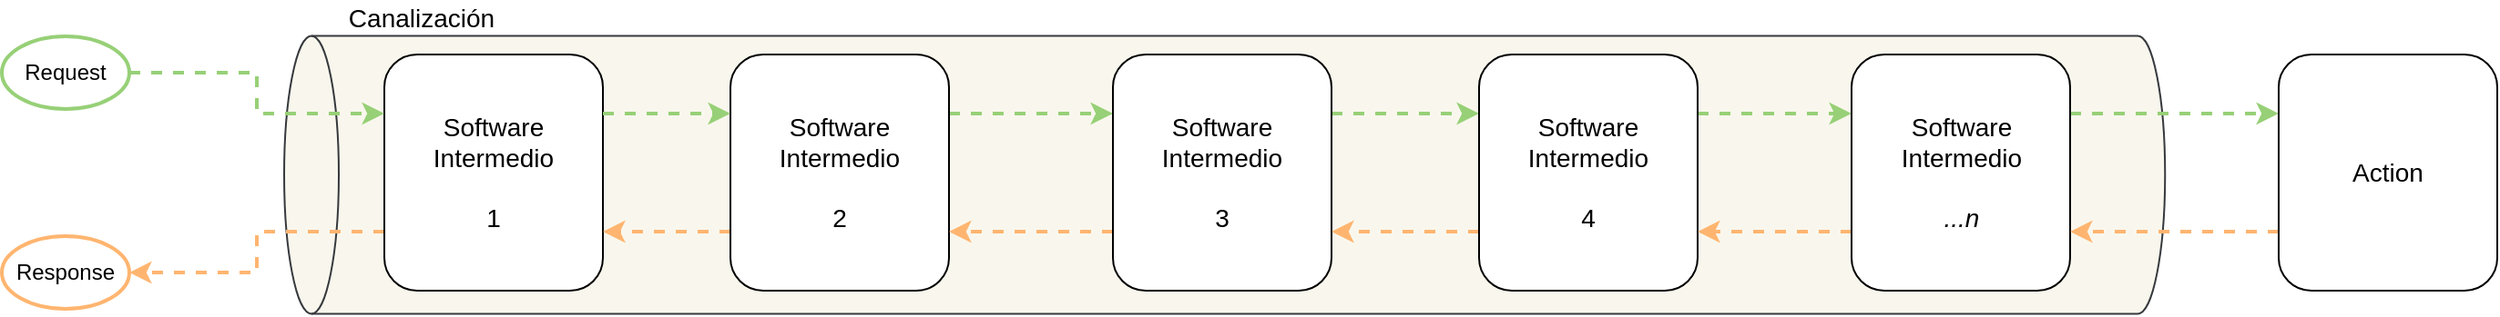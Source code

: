 <mxfile version="13.7.9" type="device" pages="3"><diagram id="6dIF43e49lRh2FfI7rUC" name="Página-1"><mxGraphModel dx="1326" dy="1985" grid="1" gridSize="10" guides="1" tooltips="1" connect="1" arrows="1" fold="1" page="1" pageScale="1" pageWidth="827" pageHeight="1169" math="0" shadow="0"><root><mxCell id="0"/><mxCell id="1" parent="0"/><mxCell id="72trqMxfi8C8a0PHmX9E-63" value="" style="shape=cylinder3;whiteSpace=wrap;html=1;boundedLbl=1;backgroundOutline=1;size=15;labelBackgroundColor=#ffffff;strokeColor=#36393d;strokeWidth=1;fontSize=14;rotation=-90;fillColor=#f9f7ed;" parent="1" vertex="1"><mxGeometry x="904.84" y="-1110.08" width="152.95" height="1032.62" as="geometry"/></mxCell><mxCell id="72trqMxfi8C8a0PHmX9E-65" value="Canalización" style="text;html=1;align=center;verticalAlign=middle;resizable=0;points=[];autosize=1;fontSize=14;" parent="1" vertex="1"><mxGeometry x="490" y="-690" width="100" height="20" as="geometry"/></mxCell><mxCell id="72trqMxfi8C8a0PHmX9E-76" style="edgeStyle=orthogonalEdgeStyle;rounded=0;orthogonalLoop=1;jettySize=auto;html=1;exitX=0;exitY=0.75;exitDx=0;exitDy=0;dashed=1;endSize=6;strokeColor=#FFB570;strokeWidth=2;fontSize=14;entryX=1;entryY=0.5;entryDx=0;entryDy=0;" parent="1" source="72trqMxfi8C8a0PHmX9E-66" target="72trqMxfi8C8a0PHmX9E-82" edge="1"><mxGeometry relative="1" as="geometry"><mxPoint x="400" y="-562.118" as="targetPoint"/></mxGeometry></mxCell><mxCell id="72trqMxfi8C8a0PHmX9E-66" value="Software&lt;br&gt;Intermedio&lt;br&gt;&lt;br&gt;1" style="rounded=1;whiteSpace=wrap;html=1;labelBackgroundColor=#ffffff;strokeColor=#000000;strokeWidth=1;fontSize=14;" parent="1" vertex="1"><mxGeometry x="520" y="-660" width="120" height="130" as="geometry"/></mxCell><mxCell id="72trqMxfi8C8a0PHmX9E-75" style="edgeStyle=orthogonalEdgeStyle;rounded=0;orthogonalLoop=1;jettySize=auto;html=1;exitX=0;exitY=0.75;exitDx=0;exitDy=0;entryX=1;entryY=0.75;entryDx=0;entryDy=0;dashed=1;endSize=6;strokeColor=#FFB570;strokeWidth=2;fontSize=14;" parent="1" source="72trqMxfi8C8a0PHmX9E-67" target="72trqMxfi8C8a0PHmX9E-66" edge="1"><mxGeometry relative="1" as="geometry"/></mxCell><mxCell id="72trqMxfi8C8a0PHmX9E-78" style="edgeStyle=orthogonalEdgeStyle;rounded=0;orthogonalLoop=1;jettySize=auto;html=1;exitX=1;exitY=0.25;exitDx=0;exitDy=0;entryX=0;entryY=0.25;entryDx=0;entryDy=0;dashed=1;endSize=6;strokeWidth=2;fontSize=14;fillColor=#cdeb8b;strokeColor=#97D077;" parent="1" source="72trqMxfi8C8a0PHmX9E-67" target="72trqMxfi8C8a0PHmX9E-68" edge="1"><mxGeometry relative="1" as="geometry"/></mxCell><mxCell id="72trqMxfi8C8a0PHmX9E-67" value="Software&lt;br&gt;Intermedio&lt;br&gt;&lt;br&gt;2" style="rounded=1;whiteSpace=wrap;html=1;labelBackgroundColor=#ffffff;strokeColor=#000000;strokeWidth=1;fontSize=14;" parent="1" vertex="1"><mxGeometry x="710" y="-660" width="120" height="130" as="geometry"/></mxCell><mxCell id="72trqMxfi8C8a0PHmX9E-74" style="edgeStyle=orthogonalEdgeStyle;rounded=0;orthogonalLoop=1;jettySize=auto;html=1;exitX=0;exitY=0.75;exitDx=0;exitDy=0;entryX=1;entryY=0.75;entryDx=0;entryDy=0;dashed=1;endSize=6;strokeColor=#FFB570;strokeWidth=2;fontSize=14;" parent="1" source="72trqMxfi8C8a0PHmX9E-68" target="72trqMxfi8C8a0PHmX9E-67" edge="1"><mxGeometry relative="1" as="geometry"/></mxCell><mxCell id="72trqMxfi8C8a0PHmX9E-79" style="edgeStyle=orthogonalEdgeStyle;rounded=0;orthogonalLoop=1;jettySize=auto;html=1;exitX=1;exitY=0.25;exitDx=0;exitDy=0;entryX=0;entryY=0.25;entryDx=0;entryDy=0;dashed=1;endSize=6;strokeColor=#97D077;strokeWidth=2;fontSize=14;" parent="1" source="72trqMxfi8C8a0PHmX9E-68" target="72trqMxfi8C8a0PHmX9E-69" edge="1"><mxGeometry relative="1" as="geometry"/></mxCell><mxCell id="72trqMxfi8C8a0PHmX9E-68" value="Software&lt;br&gt;Intermedio&lt;br&gt;&lt;br&gt;3" style="rounded=1;whiteSpace=wrap;html=1;labelBackgroundColor=#ffffff;strokeColor=#000000;strokeWidth=1;fontSize=14;" parent="1" vertex="1"><mxGeometry x="920" y="-660" width="120" height="130" as="geometry"/></mxCell><mxCell id="72trqMxfi8C8a0PHmX9E-73" style="edgeStyle=orthogonalEdgeStyle;rounded=0;orthogonalLoop=1;jettySize=auto;html=1;exitX=0;exitY=0.75;exitDx=0;exitDy=0;entryX=1;entryY=0.75;entryDx=0;entryDy=0;dashed=1;endSize=6;strokeColor=#FFB570;strokeWidth=2;fontSize=14;" parent="1" source="72trqMxfi8C8a0PHmX9E-69" target="72trqMxfi8C8a0PHmX9E-68" edge="1"><mxGeometry relative="1" as="geometry"/></mxCell><mxCell id="72trqMxfi8C8a0PHmX9E-80" style="edgeStyle=orthogonalEdgeStyle;rounded=0;orthogonalLoop=1;jettySize=auto;html=1;exitX=1;exitY=0.25;exitDx=0;exitDy=0;entryX=0;entryY=0.25;entryDx=0;entryDy=0;dashed=1;endSize=6;strokeColor=#97D077;strokeWidth=2;fontSize=14;" parent="1" source="72trqMxfi8C8a0PHmX9E-69" target="72trqMxfi8C8a0PHmX9E-70" edge="1"><mxGeometry relative="1" as="geometry"/></mxCell><mxCell id="72trqMxfi8C8a0PHmX9E-69" value="Software&lt;br&gt;Intermedio&lt;br&gt;&lt;br&gt;4" style="rounded=1;whiteSpace=wrap;html=1;labelBackgroundColor=#ffffff;strokeColor=#000000;strokeWidth=1;fontSize=14;" parent="1" vertex="1"><mxGeometry x="1121" y="-660" width="120" height="130" as="geometry"/></mxCell><mxCell id="72trqMxfi8C8a0PHmX9E-72" style="edgeStyle=orthogonalEdgeStyle;rounded=0;orthogonalLoop=1;jettySize=auto;html=1;exitX=0;exitY=0.75;exitDx=0;exitDy=0;entryX=1;entryY=0.75;entryDx=0;entryDy=0;dashed=1;endSize=6;strokeColor=#FFB570;strokeWidth=2;fontSize=14;" parent="1" source="72trqMxfi8C8a0PHmX9E-70" target="72trqMxfi8C8a0PHmX9E-69" edge="1"><mxGeometry relative="1" as="geometry"/></mxCell><mxCell id="72trqMxfi8C8a0PHmX9E-85" style="edgeStyle=orthogonalEdgeStyle;rounded=0;orthogonalLoop=1;jettySize=auto;html=1;exitX=1;exitY=0.25;exitDx=0;exitDy=0;entryX=0;entryY=0.25;entryDx=0;entryDy=0;dashed=1;endSize=6;strokeColor=#97D077;strokeWidth=2;fontSize=14;" parent="1" source="72trqMxfi8C8a0PHmX9E-70" target="72trqMxfi8C8a0PHmX9E-87" edge="1"><mxGeometry relative="1" as="geometry"><mxPoint x="1610.0" y="-635.565" as="targetPoint"/></mxGeometry></mxCell><mxCell id="72trqMxfi8C8a0PHmX9E-70" value="Software&lt;br&gt;Intermedio&lt;br&gt;&lt;br&gt;&lt;i&gt;...n&lt;/i&gt;" style="rounded=1;whiteSpace=wrap;html=1;labelBackgroundColor=#ffffff;strokeColor=#000000;strokeWidth=1;fontSize=14;" parent="1" vertex="1"><mxGeometry x="1325.5" y="-660" width="120" height="130" as="geometry"/></mxCell><mxCell id="72trqMxfi8C8a0PHmX9E-77" style="edgeStyle=orthogonalEdgeStyle;rounded=0;orthogonalLoop=1;jettySize=auto;html=1;exitX=1;exitY=0.25;exitDx=0;exitDy=0;fillColor=#cdeb8b;strokeWidth=2;strokeColor=#97D077;dashed=1;entryX=0;entryY=0.25;entryDx=0;entryDy=0;" parent="1" source="72trqMxfi8C8a0PHmX9E-66" target="72trqMxfi8C8a0PHmX9E-67" edge="1"><mxGeometry relative="1" as="geometry"><mxPoint x="661.25" y="-460" as="sourcePoint"/><mxPoint x="710" y="-620" as="targetPoint"/></mxGeometry></mxCell><mxCell id="72trqMxfi8C8a0PHmX9E-83" style="edgeStyle=orthogonalEdgeStyle;rounded=0;orthogonalLoop=1;jettySize=auto;html=1;exitX=1;exitY=0.5;exitDx=0;exitDy=0;entryX=0;entryY=0.25;entryDx=0;entryDy=0;dashed=1;endSize=6;strokeColor=#97D077;strokeWidth=2;fontSize=14;" parent="1" source="72trqMxfi8C8a0PHmX9E-81" target="72trqMxfi8C8a0PHmX9E-66" edge="1"><mxGeometry relative="1" as="geometry"/></mxCell><mxCell id="72trqMxfi8C8a0PHmX9E-81" value="Request" style="ellipse;whiteSpace=wrap;html=1;strokeWidth=2;strokeColor=#97D077;" parent="1" vertex="1"><mxGeometry x="310" y="-670" width="70" height="40" as="geometry"/></mxCell><mxCell id="72trqMxfi8C8a0PHmX9E-82" value="Response" style="ellipse;whiteSpace=wrap;html=1;strokeColor=#FFB570;strokeWidth=2;" parent="1" vertex="1"><mxGeometry x="310" y="-560" width="70" height="40" as="geometry"/></mxCell><mxCell id="72trqMxfi8C8a0PHmX9E-86" style="edgeStyle=orthogonalEdgeStyle;rounded=0;orthogonalLoop=1;jettySize=auto;html=1;entryX=1;entryY=0.75;entryDx=0;entryDy=0;dashed=1;endSize=6;strokeColor=#FFB570;strokeWidth=2;fontSize=14;exitX=0;exitY=0.75;exitDx=0;exitDy=0;" parent="1" source="72trqMxfi8C8a0PHmX9E-87" target="72trqMxfi8C8a0PHmX9E-70" edge="1"><mxGeometry relative="1" as="geometry"><mxPoint x="1640" y="-556" as="sourcePoint"/><mxPoint x="1251" y="-552.5" as="targetPoint"/><Array as="points"/></mxGeometry></mxCell><mxCell id="72trqMxfi8C8a0PHmX9E-87" value="Action" style="rounded=1;whiteSpace=wrap;html=1;labelBackgroundColor=#ffffff;strokeColor=#000000;strokeWidth=1;fontSize=14;" parent="1" vertex="1"><mxGeometry x="1560" y="-660" width="120" height="130" as="geometry"/></mxCell></root></mxGraphModel></diagram><diagram id="ws50HJ1miaw38tf3yW1u" name="Página-2"><mxGraphModel dx="2205" dy="1019" grid="1" gridSize="10" guides="1" tooltips="1" connect="1" arrows="1" fold="1" page="1" pageScale="1" pageWidth="827" pageHeight="1169" math="0" shadow="0"><root><mxCell id="o5_rW1IcIMlMtEGNrLGR-0"/><mxCell id="o5_rW1IcIMlMtEGNrLGR-1" parent="o5_rW1IcIMlMtEGNrLGR-0"/><mxCell id="cIsX5Zj9_Fi6K4yl-MzQ-0" value="" style="rounded=0;whiteSpace=wrap;html=1;strokeColor=#000000;strokeWidth=1;" parent="o5_rW1IcIMlMtEGNrLGR-1" vertex="1"><mxGeometry x="160" y="60" width="1950" height="730" as="geometry"/></mxCell><mxCell id="cIsX5Zj9_Fi6K4yl-MzQ-1" value="Request" style="ellipse;whiteSpace=wrap;html=1;strokeWidth=2;strokeColor=#97D077;" parent="o5_rW1IcIMlMtEGNrLGR-1" vertex="1"><mxGeometry x="30" y="150" width="70" height="40" as="geometry"/></mxCell><mxCell id="cIsX5Zj9_Fi6K4yl-MzQ-2" value="Response" style="ellipse;whiteSpace=wrap;html=1;strokeColor=#FFB570;strokeWidth=2;" parent="o5_rW1IcIMlMtEGNrLGR-1" vertex="1"><mxGeometry x="30" y="280" width="70" height="40" as="geometry"/></mxCell><mxCell id="cIsX5Zj9_Fi6K4yl-MzQ-3" value="Application" style="text;html=1;align=center;verticalAlign=middle;resizable=0;points=[];autosize=1;labelBackgroundColor=#ffffff;fontStyle=1;fontSize=14;" parent="o5_rW1IcIMlMtEGNrLGR-1" vertex="1"><mxGeometry x="160" y="50" width="90" height="20" as="geometry"/></mxCell><mxCell id="cIsX5Zj9_Fi6K4yl-MzQ-4" value="Initialize Services Singleton" style="rounded=0;whiteSpace=wrap;html=1;strokeColor=#000000;strokeWidth=1;fontStyle=1;fontSize=16;" parent="o5_rW1IcIMlMtEGNrLGR-1" vertex="1"><mxGeometry x="180" y="80" width="1900" height="80" as="geometry"/></mxCell><mxCell id="cIsX5Zj9_Fi6K4yl-MzQ-5" value="Initialize Services Scope" style="rounded=0;whiteSpace=wrap;html=1;strokeColor=#000000;strokeWidth=1;fillOpacity=100;fontStyle=1;fontSize=16;" parent="o5_rW1IcIMlMtEGNrLGR-1" vertex="1"><mxGeometry x="180" y="180" width="1400" height="590" as="geometry"/></mxCell><mxCell id="cIsX5Zj9_Fi6K4yl-MzQ-6" value="Custom Middlewares" style="rounded=1;whiteSpace=wrap;html=1;verticalAlign=top;arcSize=6;fillColor=#eeeeee;strokeColor=#36393d;" parent="o5_rW1IcIMlMtEGNrLGR-1" vertex="1"><mxGeometry x="900" y="610" width="440" height="130" as="geometry"/></mxCell><mxCell id="cIsX5Zj9_Fi6K4yl-MzQ-7" style="edgeStyle=orthogonalEdgeStyle;rounded=0;orthogonalLoop=1;jettySize=auto;html=1;exitX=0.75;exitY=1;exitDx=0;exitDy=0;entryX=0.5;entryY=0;entryDx=0;entryDy=0;fillColor=#cdeb8b;strokeWidth=2;strokeColor=#97D077;dashed=1;" parent="o5_rW1IcIMlMtEGNrLGR-1" source="cIsX5Zj9_Fi6K4yl-MzQ-8" target="cIsX5Zj9_Fi6K4yl-MzQ-11" edge="1"><mxGeometry relative="1" as="geometry"/></mxCell><mxCell id="cIsX5Zj9_Fi6K4yl-MzQ-8" value="ExceptionHandler" style="rounded=0;whiteSpace=wrap;html=1;absoluteArcSize=0;fillColor=#cce5ff;strokeColor=#36393d;" parent="o5_rW1IcIMlMtEGNrLGR-1" vertex="1"><mxGeometry x="190" y="200" width="170" height="40" as="geometry"/></mxCell><mxCell id="cIsX5Zj9_Fi6K4yl-MzQ-9" style="edgeStyle=orthogonalEdgeStyle;rounded=0;orthogonalLoop=1;jettySize=auto;html=1;exitX=0;exitY=0.5;exitDx=0;exitDy=0;entryX=0.25;entryY=1;entryDx=0;entryDy=0;dashed=1;endSize=6;strokeWidth=2;fillColor=#fa6800;strokeColor=#FFB570;" parent="o5_rW1IcIMlMtEGNrLGR-1" source="cIsX5Zj9_Fi6K4yl-MzQ-11" target="cIsX5Zj9_Fi6K4yl-MzQ-8" edge="1"><mxGeometry relative="1" as="geometry"/></mxCell><mxCell id="cIsX5Zj9_Fi6K4yl-MzQ-10" style="edgeStyle=orthogonalEdgeStyle;rounded=0;orthogonalLoop=1;jettySize=auto;html=1;exitX=0.75;exitY=1;exitDx=0;exitDy=0;entryX=0.5;entryY=0;entryDx=0;entryDy=0;dashed=1;endSize=6;strokeColor=#97D077;strokeWidth=2;" parent="o5_rW1IcIMlMtEGNrLGR-1" source="cIsX5Zj9_Fi6K4yl-MzQ-11" target="cIsX5Zj9_Fi6K4yl-MzQ-14" edge="1"><mxGeometry relative="1" as="geometry"/></mxCell><mxCell id="cIsX5Zj9_Fi6K4yl-MzQ-11" value="HSTS" style="rounded=0;whiteSpace=wrap;html=1;fillColor=#cce5ff;strokeColor=#36393d;" parent="o5_rW1IcIMlMtEGNrLGR-1" vertex="1"><mxGeometry x="280" y="280" width="170" height="40" as="geometry"/></mxCell><mxCell id="cIsX5Zj9_Fi6K4yl-MzQ-12" style="edgeStyle=orthogonalEdgeStyle;rounded=0;orthogonalLoop=1;jettySize=auto;html=1;exitX=0;exitY=0.5;exitDx=0;exitDy=0;entryX=0.218;entryY=1.05;entryDx=0;entryDy=0;entryPerimeter=0;dashed=1;endSize=6;strokeWidth=2;fillColor=#fa6800;strokeColor=#FFB570;" parent="o5_rW1IcIMlMtEGNrLGR-1" source="cIsX5Zj9_Fi6K4yl-MzQ-14" target="cIsX5Zj9_Fi6K4yl-MzQ-11" edge="1"><mxGeometry relative="1" as="geometry"/></mxCell><mxCell id="cIsX5Zj9_Fi6K4yl-MzQ-13" style="edgeStyle=orthogonalEdgeStyle;rounded=0;orthogonalLoop=1;jettySize=auto;html=1;exitX=0.75;exitY=1;exitDx=0;exitDy=0;entryX=0.5;entryY=0;entryDx=0;entryDy=0;dashed=1;endSize=6;strokeColor=#97D077;strokeWidth=2;" parent="o5_rW1IcIMlMtEGNrLGR-1" source="cIsX5Zj9_Fi6K4yl-MzQ-14" target="cIsX5Zj9_Fi6K4yl-MzQ-17" edge="1"><mxGeometry relative="1" as="geometry"/></mxCell><mxCell id="cIsX5Zj9_Fi6K4yl-MzQ-14" value="Static Files" style="rounded=0;whiteSpace=wrap;html=1;fillColor=#cce5ff;strokeColor=#36393d;" parent="o5_rW1IcIMlMtEGNrLGR-1" vertex="1"><mxGeometry x="360" y="360" width="170" height="40" as="geometry"/></mxCell><mxCell id="cIsX5Zj9_Fi6K4yl-MzQ-15" style="edgeStyle=orthogonalEdgeStyle;rounded=0;orthogonalLoop=1;jettySize=auto;html=1;exitX=0;exitY=0.5;exitDx=0;exitDy=0;entryX=0.25;entryY=1;entryDx=0;entryDy=0;dashed=1;endSize=6;strokeWidth=2;fillColor=#fa6800;strokeColor=#FFB570;" parent="o5_rW1IcIMlMtEGNrLGR-1" source="cIsX5Zj9_Fi6K4yl-MzQ-17" target="cIsX5Zj9_Fi6K4yl-MzQ-14" edge="1"><mxGeometry relative="1" as="geometry"/></mxCell><mxCell id="cIsX5Zj9_Fi6K4yl-MzQ-16" style="edgeStyle=orthogonalEdgeStyle;rounded=0;orthogonalLoop=1;jettySize=auto;html=1;exitX=0.75;exitY=1;exitDx=0;exitDy=0;dashed=1;endSize=6;strokeColor=#97D077;strokeWidth=2;" parent="o5_rW1IcIMlMtEGNrLGR-1" source="cIsX5Zj9_Fi6K4yl-MzQ-17" target="cIsX5Zj9_Fi6K4yl-MzQ-20" edge="1"><mxGeometry relative="1" as="geometry"/></mxCell><mxCell id="cIsX5Zj9_Fi6K4yl-MzQ-17" value="Routing" style="rounded=0;whiteSpace=wrap;html=1;fillColor=#cce5ff;strokeColor=#36393d;" parent="o5_rW1IcIMlMtEGNrLGR-1" vertex="1"><mxGeometry x="440" y="440" width="170" height="40" as="geometry"/></mxCell><mxCell id="cIsX5Zj9_Fi6K4yl-MzQ-18" style="edgeStyle=orthogonalEdgeStyle;rounded=0;orthogonalLoop=1;jettySize=auto;html=1;exitX=0;exitY=0.5;exitDx=0;exitDy=0;entryX=0.25;entryY=1;entryDx=0;entryDy=0;dashed=1;endSize=6;strokeWidth=2;fillColor=#fa6800;strokeColor=#FFB570;" parent="o5_rW1IcIMlMtEGNrLGR-1" source="cIsX5Zj9_Fi6K4yl-MzQ-20" target="cIsX5Zj9_Fi6K4yl-MzQ-17" edge="1"><mxGeometry relative="1" as="geometry"/></mxCell><mxCell id="cIsX5Zj9_Fi6K4yl-MzQ-19" style="edgeStyle=orthogonalEdgeStyle;rounded=0;orthogonalLoop=1;jettySize=auto;html=1;exitX=0.75;exitY=1;exitDx=0;exitDy=0;entryX=0.5;entryY=0;entryDx=0;entryDy=0;dashed=1;endSize=6;strokeColor=#97D077;strokeWidth=2;" parent="o5_rW1IcIMlMtEGNrLGR-1" source="cIsX5Zj9_Fi6K4yl-MzQ-20" target="cIsX5Zj9_Fi6K4yl-MzQ-23" edge="1"><mxGeometry relative="1" as="geometry"/></mxCell><mxCell id="cIsX5Zj9_Fi6K4yl-MzQ-20" value="CORS" style="rounded=0;whiteSpace=wrap;html=1;fillColor=#cce5ff;strokeColor=#36393d;" parent="o5_rW1IcIMlMtEGNrLGR-1" vertex="1"><mxGeometry x="530" y="520" width="170" height="40" as="geometry"/></mxCell><mxCell id="cIsX5Zj9_Fi6K4yl-MzQ-21" style="edgeStyle=orthogonalEdgeStyle;rounded=0;orthogonalLoop=1;jettySize=auto;html=1;exitX=0;exitY=0.5;exitDx=0;exitDy=0;entryX=0.25;entryY=1;entryDx=0;entryDy=0;dashed=1;endSize=6;strokeWidth=2;fillColor=#fa6800;strokeColor=#FFB570;" parent="o5_rW1IcIMlMtEGNrLGR-1" source="cIsX5Zj9_Fi6K4yl-MzQ-23" target="cIsX5Zj9_Fi6K4yl-MzQ-20" edge="1"><mxGeometry relative="1" as="geometry"/></mxCell><mxCell id="cIsX5Zj9_Fi6K4yl-MzQ-22" style="edgeStyle=orthogonalEdgeStyle;rounded=0;orthogonalLoop=1;jettySize=auto;html=1;exitX=0.75;exitY=1;exitDx=0;exitDy=0;entryX=0.5;entryY=0;entryDx=0;entryDy=0;dashed=1;endSize=6;strokeColor=#97D077;strokeWidth=2;" parent="o5_rW1IcIMlMtEGNrLGR-1" source="cIsX5Zj9_Fi6K4yl-MzQ-23" target="cIsX5Zj9_Fi6K4yl-MzQ-26" edge="1"><mxGeometry relative="1" as="geometry"/></mxCell><mxCell id="cIsX5Zj9_Fi6K4yl-MzQ-23" value="Authentication" style="rounded=0;whiteSpace=wrap;html=1;fillColor=#cce5ff;strokeColor=#36393d;" parent="o5_rW1IcIMlMtEGNrLGR-1" vertex="1"><mxGeometry x="600" y="600" width="170" height="40" as="geometry"/></mxCell><mxCell id="cIsX5Zj9_Fi6K4yl-MzQ-24" style="edgeStyle=orthogonalEdgeStyle;rounded=0;orthogonalLoop=1;jettySize=auto;html=1;exitX=0;exitY=0.5;exitDx=0;exitDy=0;entryX=0.25;entryY=1;entryDx=0;entryDy=0;dashed=1;endSize=6;strokeWidth=2;fillColor=#fa6800;strokeColor=#FFB570;" parent="o5_rW1IcIMlMtEGNrLGR-1" source="cIsX5Zj9_Fi6K4yl-MzQ-26" target="cIsX5Zj9_Fi6K4yl-MzQ-23" edge="1"><mxGeometry relative="1" as="geometry"/></mxCell><mxCell id="cIsX5Zj9_Fi6K4yl-MzQ-25" style="edgeStyle=orthogonalEdgeStyle;rounded=0;orthogonalLoop=1;jettySize=auto;html=1;exitX=1;exitY=0.5;exitDx=0;exitDy=0;entryX=0;entryY=0.5;entryDx=0;entryDy=0;dashed=1;endSize=6;strokeColor=#97D077;strokeWidth=2;" parent="o5_rW1IcIMlMtEGNrLGR-1" source="cIsX5Zj9_Fi6K4yl-MzQ-26" target="cIsX5Zj9_Fi6K4yl-MzQ-29" edge="1"><mxGeometry relative="1" as="geometry"/></mxCell><mxCell id="cIsX5Zj9_Fi6K4yl-MzQ-26" value="Authorization" style="rounded=0;whiteSpace=wrap;html=1;fillColor=#cce5ff;strokeColor=#36393d;" parent="o5_rW1IcIMlMtEGNrLGR-1" vertex="1"><mxGeometry x="680" y="680" width="170" height="40" as="geometry"/></mxCell><mxCell id="cIsX5Zj9_Fi6K4yl-MzQ-27" style="edgeStyle=orthogonalEdgeStyle;rounded=0;orthogonalLoop=1;jettySize=auto;html=1;exitX=0.5;exitY=1;exitDx=0;exitDy=0;entryX=0.25;entryY=1;entryDx=0;entryDy=0;dashed=1;endSize=6;strokeWidth=2;fillColor=#fa6800;strokeColor=#FFB570;" parent="o5_rW1IcIMlMtEGNrLGR-1" source="cIsX5Zj9_Fi6K4yl-MzQ-29" target="cIsX5Zj9_Fi6K4yl-MzQ-26" edge="1"><mxGeometry relative="1" as="geometry"><Array as="points"><mxPoint x="1005" y="760"/><mxPoint x="723" y="760"/></Array></mxGeometry></mxCell><mxCell id="cIsX5Zj9_Fi6K4yl-MzQ-28" style="edgeStyle=orthogonalEdgeStyle;rounded=0;orthogonalLoop=1;jettySize=auto;html=1;exitX=1;exitY=0.5;exitDx=0;exitDy=0;entryX=0;entryY=0.5;entryDx=0;entryDy=0;dashed=1;endSize=6;strokeColor=#97D077;strokeWidth=2;" parent="o5_rW1IcIMlMtEGNrLGR-1" source="cIsX5Zj9_Fi6K4yl-MzQ-29" target="cIsX5Zj9_Fi6K4yl-MzQ-32" edge="1"><mxGeometry relative="1" as="geometry"/></mxCell><mxCell id="cIsX5Zj9_Fi6K4yl-MzQ-29" value="Custom1" style="rounded=0;whiteSpace=wrap;html=1;fillColor=#cce5ff;strokeColor=#36393d;" parent="o5_rW1IcIMlMtEGNrLGR-1" vertex="1"><mxGeometry x="920" y="680" width="170" height="40" as="geometry"/></mxCell><mxCell id="cIsX5Zj9_Fi6K4yl-MzQ-30" style="edgeStyle=orthogonalEdgeStyle;rounded=0;orthogonalLoop=1;jettySize=auto;html=1;exitX=0.5;exitY=0;exitDx=0;exitDy=0;entryX=0.5;entryY=0;entryDx=0;entryDy=0;dashed=1;endSize=6;strokeWidth=2;fillColor=#fa6800;strokeColor=#FFB570;" parent="o5_rW1IcIMlMtEGNrLGR-1" source="cIsX5Zj9_Fi6K4yl-MzQ-32" target="cIsX5Zj9_Fi6K4yl-MzQ-29" edge="1"><mxGeometry relative="1" as="geometry"><Array as="points"><mxPoint x="1241" y="650"/><mxPoint x="1005" y="650"/></Array></mxGeometry></mxCell><mxCell id="cIsX5Zj9_Fi6K4yl-MzQ-31" style="edgeStyle=orthogonalEdgeStyle;rounded=0;orthogonalLoop=1;jettySize=auto;html=1;exitX=1;exitY=0.5;exitDx=0;exitDy=0;entryX=0;entryY=0.5;entryDx=0;entryDy=0;dashed=1;endSize=6;strokeColor=#97D077;strokeWidth=2;" parent="o5_rW1IcIMlMtEGNrLGR-1" source="cIsX5Zj9_Fi6K4yl-MzQ-32" target="cIsX5Zj9_Fi6K4yl-MzQ-35" edge="1"><mxGeometry relative="1" as="geometry"/></mxCell><mxCell id="cIsX5Zj9_Fi6K4yl-MzQ-32" value="Custom2" style="rounded=0;whiteSpace=wrap;html=1;fillColor=#cce5ff;strokeColor=#36393d;" parent="o5_rW1IcIMlMtEGNrLGR-1" vertex="1"><mxGeometry x="1155.5" y="680" width="170" height="40" as="geometry"/></mxCell><mxCell id="cIsX5Zj9_Fi6K4yl-MzQ-33" style="edgeStyle=orthogonalEdgeStyle;rounded=0;orthogonalLoop=1;jettySize=auto;html=1;exitX=0.5;exitY=1;exitDx=0;exitDy=0;entryX=0.5;entryY=1;entryDx=0;entryDy=0;dashed=1;fillColor=#fa6800;endSize=6;strokeWidth=2;strokeColor=#FFB570;" parent="o5_rW1IcIMlMtEGNrLGR-1" source="cIsX5Zj9_Fi6K4yl-MzQ-35" target="cIsX5Zj9_Fi6K4yl-MzQ-32" edge="1"><mxGeometry relative="1" as="geometry"><Array as="points"><mxPoint x="1455" y="760"/><mxPoint x="1205" y="760"/></Array></mxGeometry></mxCell><mxCell id="cIsX5Zj9_Fi6K4yl-MzQ-34" style="edgeStyle=orthogonalEdgeStyle;rounded=0;orthogonalLoop=1;jettySize=auto;html=1;exitX=0.75;exitY=0;exitDx=0;exitDy=0;entryX=0;entryY=0.5;entryDx=0;entryDy=0;dashed=1;endSize=6;strokeColor=#36393d;strokeWidth=2;fillColor=#eeeeee;" parent="o5_rW1IcIMlMtEGNrLGR-1" source="cIsX5Zj9_Fi6K4yl-MzQ-35" target="cIsX5Zj9_Fi6K4yl-MzQ-37" edge="1"><mxGeometry relative="1" as="geometry"><Array as="points"><mxPoint x="1517" y="475"/></Array></mxGeometry></mxCell><mxCell id="cIsX5Zj9_Fi6K4yl-MzQ-35" value="Endpoint" style="rounded=0;whiteSpace=wrap;html=1;fillColor=#cce5ff;strokeColor=#36393d;" parent="o5_rW1IcIMlMtEGNrLGR-1" vertex="1"><mxGeometry x="1390" y="680" width="170" height="40" as="geometry"/></mxCell><mxCell id="cIsX5Zj9_Fi6K4yl-MzQ-36" style="edgeStyle=orthogonalEdgeStyle;rounded=0;orthogonalLoop=1;jettySize=auto;html=1;exitX=0;exitY=0.5;exitDx=0;exitDy=0;entryX=1;entryY=0.5;entryDx=0;entryDy=0;dashed=1;endSize=6;strokeWidth=2;strokeColor=#FFB570;" parent="o5_rW1IcIMlMtEGNrLGR-1" source="cIsX5Zj9_Fi6K4yl-MzQ-8" target="cIsX5Zj9_Fi6K4yl-MzQ-2" edge="1"><mxGeometry relative="1" as="geometry"/></mxCell><mxCell id="cIsX5Zj9_Fi6K4yl-MzQ-37" value="Initialize Services Transient" style="rounded=0;whiteSpace=wrap;html=1;strokeColor=#000000;strokeWidth=1;fillOpacity=100;verticalAlign=top;fontStyle=1;fontSize=16;" parent="o5_rW1IcIMlMtEGNrLGR-1" vertex="1"><mxGeometry x="1630" y="180" width="450" height="590" as="geometry"/></mxCell><mxCell id="cIsX5Zj9_Fi6K4yl-MzQ-38" value="Controllers" style="rounded=0;whiteSpace=wrap;html=1;strokeWidth=1;fillColor=#cdeb8b;strokeColor=#36393d;fontSize=16;fontStyle=0" parent="o5_rW1IcIMlMtEGNrLGR-1" vertex="1"><mxGeometry x="1660" y="210" width="180" height="250" as="geometry"/></mxCell><mxCell id="cIsX5Zj9_Fi6K4yl-MzQ-39" value="Other Services" style="rounded=0;whiteSpace=wrap;html=1;strokeWidth=1;fillColor=#cdeb8b;strokeColor=#36393d;fontSize=16;fontStyle=0" parent="o5_rW1IcIMlMtEGNrLGR-1" vertex="1"><mxGeometry x="1870" y="210" width="180" height="250" as="geometry"/></mxCell><mxCell id="cIsX5Zj9_Fi6K4yl-MzQ-40" value="Logic" style="rounded=0;whiteSpace=wrap;html=1;strokeWidth=1;fillColor=#cdeb8b;strokeColor=#36393d;fontSize=16;fontStyle=0" parent="o5_rW1IcIMlMtEGNrLGR-1" vertex="1"><mxGeometry x="1660" y="490" width="180" height="244" as="geometry"/></mxCell><mxCell id="cIsX5Zj9_Fi6K4yl-MzQ-41" value="Layers" style="rounded=0;whiteSpace=wrap;html=1;strokeWidth=1;fillColor=#cdeb8b;strokeColor=#36393d;fontSize=16;fontStyle=0" parent="o5_rW1IcIMlMtEGNrLGR-1" vertex="1"><mxGeometry x="1870" y="490" width="180" height="240" as="geometry"/></mxCell><mxCell id="cIsX5Zj9_Fi6K4yl-MzQ-42" style="edgeStyle=orthogonalEdgeStyle;rounded=0;orthogonalLoop=1;jettySize=auto;html=1;exitX=1;exitY=0.5;exitDx=0;exitDy=0;entryX=0.5;entryY=0;entryDx=0;entryDy=0;dashed=1;endSize=6;strokeColor=#97D077;strokeWidth=2;" parent="o5_rW1IcIMlMtEGNrLGR-1" source="cIsX5Zj9_Fi6K4yl-MzQ-1" target="cIsX5Zj9_Fi6K4yl-MzQ-8" edge="1"><mxGeometry relative="1" as="geometry"/></mxCell></root></mxGraphModel></diagram><diagram id="LNMdKUrhayaeLLc6jMa9" name="Página-3"><mxGraphModel dx="1326" dy="1985" grid="1" gridSize="10" guides="1" tooltips="1" connect="1" arrows="1" fold="1" page="1" pageScale="1" pageWidth="827" pageHeight="1169" math="0" shadow="0"><root><mxCell id="hB-k-KKg99ob9tjMXBik-0"/><mxCell id="hB-k-KKg99ob9tjMXBik-1" parent="hB-k-KKg99ob9tjMXBik-0"/><mxCell id="hB-k-KKg99ob9tjMXBik-56" value="" style="rounded=0;whiteSpace=wrap;html=1;strokeColor=#000000;" parent="hB-k-KKg99ob9tjMXBik-1" vertex="1"><mxGeometry x="280" y="320" width="770" height="70" as="geometry"/></mxCell><mxCell id="hB-k-KKg99ob9tjMXBik-54" value="" style="rounded=0;whiteSpace=wrap;html=1;strokeColor=#000000;" parent="hB-k-KKg99ob9tjMXBik-1" vertex="1"><mxGeometry x="280" y="140" width="770" height="170" as="geometry"/></mxCell><mxCell id="hB-k-KKg99ob9tjMXBik-52" value="" style="rounded=0;whiteSpace=wrap;html=1;strokeColor=#000000;" parent="hB-k-KKg99ob9tjMXBik-1" vertex="1"><mxGeometry x="280" y="10" width="770" height="120" as="geometry"/></mxCell><mxCell id="hB-k-KKg99ob9tjMXBik-2" value="" style="endArrow=none;html=1;" parent="hB-k-KKg99ob9tjMXBik-1" edge="1"><mxGeometry width="50" height="50" relative="1" as="geometry"><mxPoint x="400" y="400" as="sourcePoint"/><mxPoint x="1080" y="400" as="targetPoint"/></mxGeometry></mxCell><mxCell id="hB-k-KKg99ob9tjMXBik-3" value="0s" style="text;html=1;align=center;verticalAlign=middle;resizable=0;points=[];autosize=1;" parent="hB-k-KKg99ob9tjMXBik-1" vertex="1"><mxGeometry x="384" y="400" width="30" height="20" as="geometry"/></mxCell><mxCell id="hB-k-KKg99ob9tjMXBik-5" value="&lt;i&gt;xt&lt;/i&gt;" style="text;html=1;align=center;verticalAlign=middle;resizable=0;points=[];autosize=1;" parent="hB-k-KKg99ob9tjMXBik-1" vertex="1"><mxGeometry x="1060" y="400" width="20" height="20" as="geometry"/></mxCell><mxCell id="hB-k-KKg99ob9tjMXBik-10" value="Request 1" style="text;html=1;align=center;verticalAlign=middle;resizable=0;points=[];autosize=1;" parent="hB-k-KKg99ob9tjMXBik-1" vertex="1"><mxGeometry x="300" y="270" width="70" height="20" as="geometry"/></mxCell><mxCell id="hB-k-KKg99ob9tjMXBik-11" value="Request 2" style="text;html=1;align=center;verticalAlign=middle;resizable=0;points=[];autosize=1;" parent="hB-k-KKg99ob9tjMXBik-1" vertex="1"><mxGeometry x="300" y="215" width="70" height="20" as="geometry"/></mxCell><mxCell id="hB-k-KKg99ob9tjMXBik-12" value="Request 3" style="text;html=1;align=center;verticalAlign=middle;resizable=0;points=[];autosize=1;" parent="hB-k-KKg99ob9tjMXBik-1" vertex="1"><mxGeometry x="300" y="160" width="70" height="20" as="geometry"/></mxCell><mxCell id="hB-k-KKg99ob9tjMXBik-17" value="" style="endArrow=none;html=1;" parent="hB-k-KKg99ob9tjMXBik-1" target="hB-k-KKg99ob9tjMXBik-18" edge="1"><mxGeometry width="50" height="50" relative="1" as="geometry"><mxPoint x="400" y="400" as="sourcePoint"/><mxPoint x="400" as="targetPoint"/></mxGeometry></mxCell><mxCell id="hB-k-KKg99ob9tjMXBik-18" value="Request" style="text;html=1;align=center;verticalAlign=middle;resizable=0;points=[];autosize=1;" parent="hB-k-KKg99ob9tjMXBik-1" vertex="1"><mxGeometry x="369" y="-40" width="60" height="20" as="geometry"/></mxCell><mxCell id="hB-k-KKg99ob9tjMXBik-20" value="Service 1" style="text;html=1;align=center;verticalAlign=middle;resizable=0;points=[];autosize=1;" parent="hB-k-KKg99ob9tjMXBik-1" vertex="1"><mxGeometry x="566.5" y="-40" width="70" height="20" as="geometry"/></mxCell><mxCell id="hB-k-KKg99ob9tjMXBik-21" value="Service 2" style="text;html=1;align=center;verticalAlign=middle;resizable=0;points=[];autosize=1;" parent="hB-k-KKg99ob9tjMXBik-1" vertex="1"><mxGeometry x="740" y="-40" width="70" height="20" as="geometry"/></mxCell><mxCell id="hB-k-KKg99ob9tjMXBik-22" value="Service 3" style="text;html=1;align=center;verticalAlign=middle;resizable=0;points=[];autosize=1;" parent="hB-k-KKg99ob9tjMXBik-1" vertex="1"><mxGeometry x="910" y="-40" width="70" height="20" as="geometry"/></mxCell><mxCell id="hB-k-KKg99ob9tjMXBik-24" value="5231" style="text;html=1;fillColor=none;align=center;verticalAlign=middle;whiteSpace=wrap;rounded=0;strokeColor=#000000;" parent="hB-k-KKg99ob9tjMXBik-1" vertex="1"><mxGeometry x="549" y="25" width="105" height="30" as="geometry"/></mxCell><mxCell id="hB-k-KKg99ob9tjMXBik-27" value="Request 1" style="text;html=1;align=center;verticalAlign=middle;resizable=0;points=[];autosize=1;" parent="hB-k-KKg99ob9tjMXBik-1" vertex="1"><mxGeometry x="300" y="85" width="70" height="20" as="geometry"/></mxCell><mxCell id="hB-k-KKg99ob9tjMXBik-28" value="Requests" style="text;html=1;align=center;verticalAlign=middle;resizable=0;points=[];autosize=1;" parent="hB-k-KKg99ob9tjMXBik-1" vertex="1"><mxGeometry x="300" y="345" width="70" height="20" as="geometry"/></mxCell><mxCell id="hB-k-KKg99ob9tjMXBik-30" value="Request 2" style="text;html=1;align=center;verticalAlign=middle;resizable=0;points=[];autosize=1;" parent="hB-k-KKg99ob9tjMXBik-1" vertex="1"><mxGeometry x="300" y="30" width="70" height="20" as="geometry"/></mxCell><mxCell id="hB-k-KKg99ob9tjMXBik-35" value="4213" style="text;html=1;fillColor=none;align=center;verticalAlign=middle;whiteSpace=wrap;rounded=0;strokeColor=#000000;" parent="hB-k-KKg99ob9tjMXBik-1" vertex="1"><mxGeometry x="549" y="80" width="105" height="30" as="geometry"/></mxCell><mxCell id="hB-k-KKg99ob9tjMXBik-36" value="8531" style="text;html=1;fillColor=none;align=center;verticalAlign=middle;whiteSpace=wrap;rounded=0;strokeColor=#000000;" parent="hB-k-KKg99ob9tjMXBik-1" vertex="1"><mxGeometry x="722.5" y="80" width="105" height="30" as="geometry"/></mxCell><mxCell id="hB-k-KKg99ob9tjMXBik-37" value="4214" style="text;html=1;fillColor=none;align=center;verticalAlign=middle;whiteSpace=wrap;rounded=0;strokeColor=#000000;" parent="hB-k-KKg99ob9tjMXBik-1" vertex="1"><mxGeometry x="722.5" y="25" width="105" height="30" as="geometry"/></mxCell><mxCell id="hB-k-KKg99ob9tjMXBik-38" value="7453" style="text;html=1;fillColor=none;align=center;verticalAlign=middle;whiteSpace=wrap;rounded=0;strokeColor=#000000;" parent="hB-k-KKg99ob9tjMXBik-1" vertex="1"><mxGeometry x="892.5" y="80" width="105" height="30" as="geometry"/></mxCell><mxCell id="hB-k-KKg99ob9tjMXBik-39" value="9843" style="text;html=1;fillColor=none;align=center;verticalAlign=middle;whiteSpace=wrap;rounded=0;strokeColor=#000000;" parent="hB-k-KKg99ob9tjMXBik-1" vertex="1"><mxGeometry x="892.5" y="25" width="105" height="30" as="geometry"/></mxCell><mxCell id="hB-k-KKg99ob9tjMXBik-40" value="8424" style="text;html=1;fillColor=none;align=center;verticalAlign=middle;whiteSpace=wrap;rounded=0;strokeColor=#000000;" parent="hB-k-KKg99ob9tjMXBik-1" vertex="1"><mxGeometry x="549" y="155" width="451" height="30" as="geometry"/></mxCell><mxCell id="hB-k-KKg99ob9tjMXBik-43" value="3142" style="text;html=1;fillColor=none;align=center;verticalAlign=middle;whiteSpace=wrap;rounded=0;strokeColor=#000000;" parent="hB-k-KKg99ob9tjMXBik-1" vertex="1"><mxGeometry x="549" y="210" width="451" height="30" as="geometry"/></mxCell><mxCell id="hB-k-KKg99ob9tjMXBik-46" value="2121" style="text;html=1;fillColor=none;align=center;verticalAlign=middle;whiteSpace=wrap;rounded=0;strokeColor=#000000;" parent="hB-k-KKg99ob9tjMXBik-1" vertex="1"><mxGeometry x="549" y="265" width="451" height="30" as="geometry"/></mxCell><mxCell id="hB-k-KKg99ob9tjMXBik-51" value="1010" style="text;html=1;fillColor=none;align=center;verticalAlign=middle;whiteSpace=wrap;rounded=0;strokeColor=#000000;" parent="hB-k-KKg99ob9tjMXBik-1" vertex="1"><mxGeometry x="550" y="340" width="450" height="30" as="geometry"/></mxCell><mxCell id="hB-k-KKg99ob9tjMXBik-53" value="Transient" style="text;html=1;align=center;verticalAlign=middle;resizable=0;points=[];autosize=1;rotation=-90;" parent="hB-k-KKg99ob9tjMXBik-1" vertex="1"><mxGeometry x="230" y="60" width="70" height="20" as="geometry"/></mxCell><mxCell id="hB-k-KKg99ob9tjMXBik-55" value="Scoped" style="text;html=1;align=center;verticalAlign=middle;resizable=0;points=[];autosize=1;rotation=-90;" parent="hB-k-KKg99ob9tjMXBik-1" vertex="1"><mxGeometry x="235" y="210" width="60" height="20" as="geometry"/></mxCell><mxCell id="hB-k-KKg99ob9tjMXBik-57" value="Singleton" style="text;html=1;align=center;verticalAlign=middle;resizable=0;points=[];autosize=1;rotation=-90;" parent="hB-k-KKg99ob9tjMXBik-1" vertex="1"><mxGeometry x="230" y="345" width="70" height="20" as="geometry"/></mxCell><mxCell id="hB-k-KKg99ob9tjMXBik-59" value="El &lt;b&gt;estado de un objeto&lt;/b&gt; se refiere al conjunto de atributos y sus valores en un instante de tiempo dado. El comportamiento de un objeto puede modificar el estado de este." style="text;html=1;strokeColor=none;fillColor=none;align=center;verticalAlign=middle;whiteSpace=wrap;rounded=0;" parent="hB-k-KKg99ob9tjMXBik-1" vertex="1"><mxGeometry x="1150" y="105" width="160" height="120" as="geometry"/></mxCell><mxCell id="hB-k-KKg99ob9tjMXBik-60" value="" style="endArrow=none;dashed=1;html=1;dashPattern=1 3;strokeWidth=2;" parent="hB-k-KKg99ob9tjMXBik-1" edge="1"><mxGeometry width="50" height="50" relative="1" as="geometry"><mxPoint x="680" y="400" as="sourcePoint"/><mxPoint x="680" y="-30" as="targetPoint"/></mxGeometry></mxCell><mxCell id="hB-k-KKg99ob9tjMXBik-61" value="" style="endArrow=none;dashed=1;html=1;dashPattern=1 3;strokeWidth=2;" parent="hB-k-KKg99ob9tjMXBik-1" edge="1"><mxGeometry width="50" height="50" relative="1" as="geometry"><mxPoint x="860" y="400" as="sourcePoint"/><mxPoint x="860" y="-30" as="targetPoint"/></mxGeometry></mxCell><mxCell id="hB-k-KKg99ob9tjMXBik-31" value="Operation" style="swimlane;fontStyle=0;childLayout=stackLayout;horizontal=1;startSize=26;fillColor=none;horizontalStack=0;resizeParent=1;resizeParentMax=0;resizeLast=0;collapsible=1;marginBottom=0;strokeColor=#000000;" parent="hB-k-KKg99ob9tjMXBik-1" vertex="1"><mxGeometry x="1160" y="14" width="140" height="52" as="geometry"/></mxCell><mxCell id="hB-k-KKg99ob9tjMXBik-32" value="+ OperationId: string" style="text;strokeColor=none;fillColor=none;align=left;verticalAlign=top;spacingLeft=4;spacingRight=4;overflow=hidden;rotatable=0;points=[[0,0.5],[1,0.5]];portConstraint=eastwest;" parent="hB-k-KKg99ob9tjMXBik-31" vertex="1"><mxGeometry y="26" width="140" height="26" as="geometry"/></mxCell></root></mxGraphModel></diagram></mxfile>